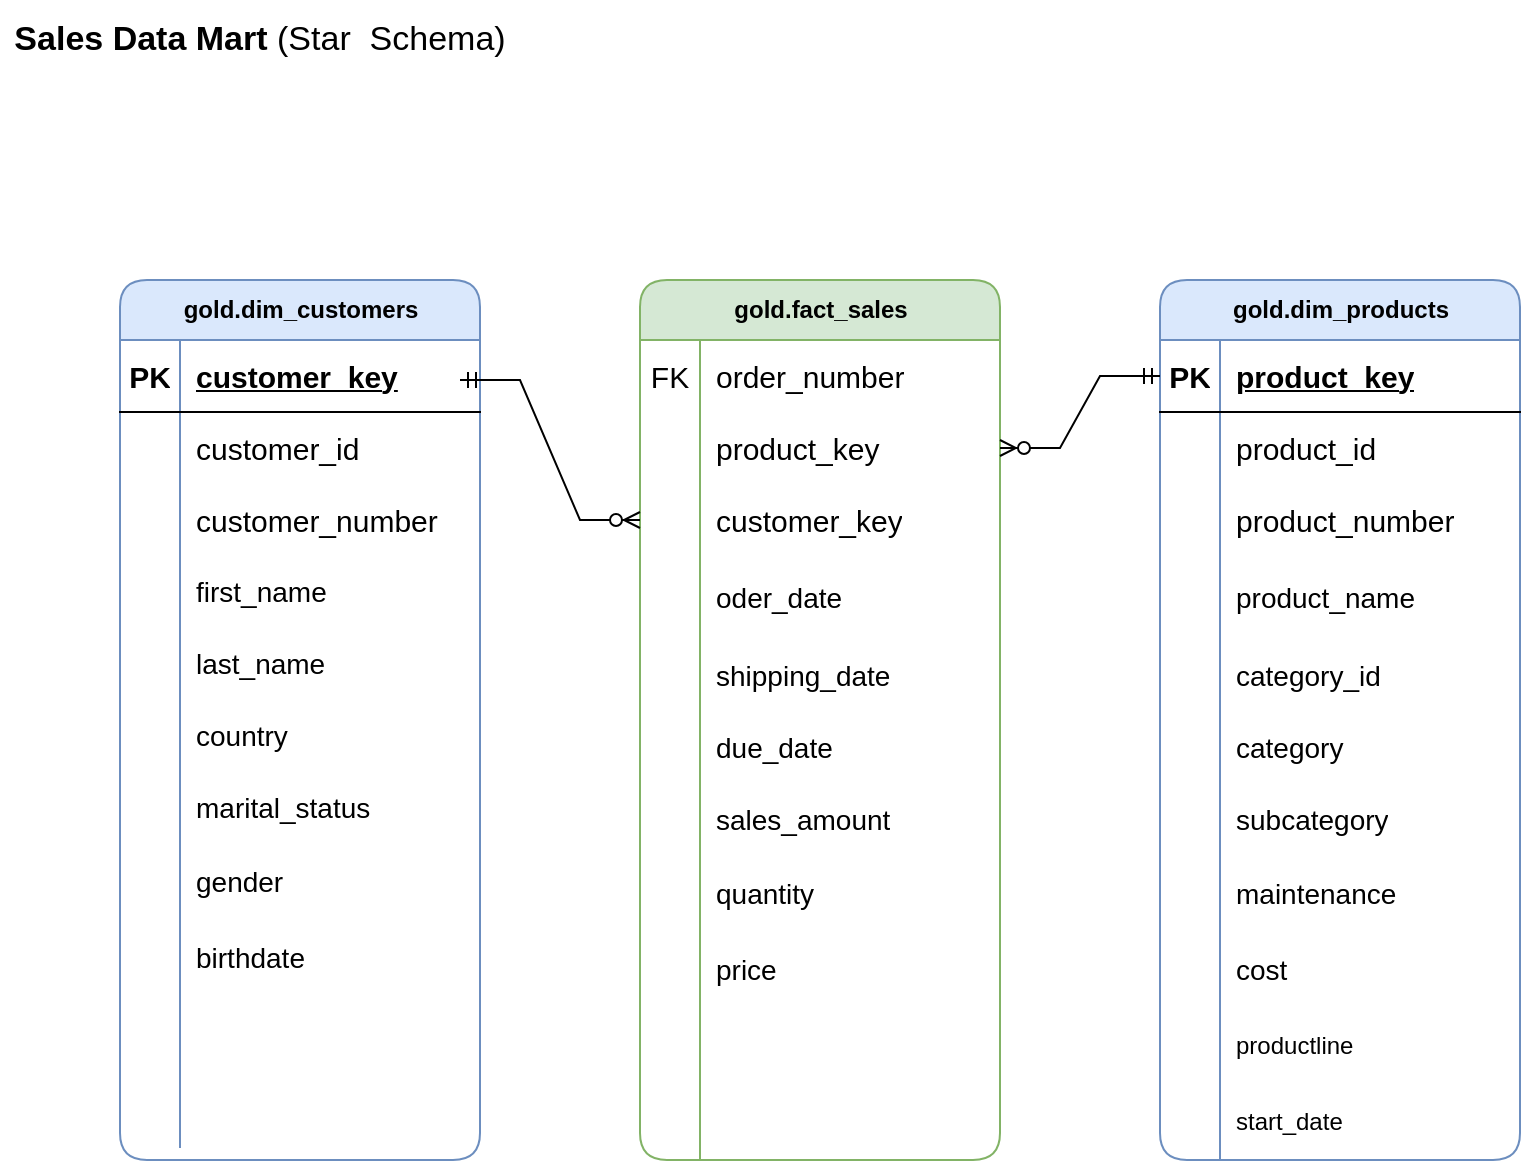 <mxfile version="26.2.15">
  <diagram name="Page-1" id="xyN93A8ILymqGsIet8Lh">
    <mxGraphModel dx="1042" dy="696" grid="1" gridSize="10" guides="1" tooltips="1" connect="1" arrows="1" fold="1" page="1" pageScale="1" pageWidth="850" pageHeight="1100" math="0" shadow="0">
      <root>
        <mxCell id="0" />
        <mxCell id="1" parent="0" />
        <mxCell id="-dmVkXoT4dWfHnR47MHz-6" value="&lt;span style=&quot;font-size: 17px;&quot;&gt;&lt;b&gt;Sales Data Mart &lt;/b&gt;(Star&amp;nbsp; Schema)&lt;/span&gt;" style="text;html=1;align=center;verticalAlign=middle;whiteSpace=wrap;rounded=0;" parent="1" vertex="1">
          <mxGeometry x="10" y="20" width="260" height="40" as="geometry" />
        </mxCell>
        <mxCell id="jCKtDgJ4k7hUoGNc_T_4-2" value="gold.dim_customers" style="shape=table;startSize=30;container=1;collapsible=1;childLayout=tableLayout;fixedRows=1;rowLines=0;fontStyle=1;align=center;resizeLast=1;html=1;rounded=1;fillColor=#dae8fc;strokeColor=#6c8ebf;" vertex="1" parent="1">
          <mxGeometry x="70" y="160" width="180" height="440" as="geometry" />
        </mxCell>
        <mxCell id="jCKtDgJ4k7hUoGNc_T_4-3" value="" style="shape=tableRow;horizontal=0;startSize=0;swimlaneHead=0;swimlaneBody=0;fillColor=none;collapsible=0;dropTarget=0;points=[[0,0.5],[1,0.5]];portConstraint=eastwest;top=0;left=0;right=0;bottom=1;fontSize=15;" vertex="1" parent="jCKtDgJ4k7hUoGNc_T_4-2">
          <mxGeometry y="30" width="180" height="36" as="geometry" />
        </mxCell>
        <mxCell id="jCKtDgJ4k7hUoGNc_T_4-4" value="PK" style="shape=partialRectangle;connectable=0;fillColor=none;top=0;left=0;bottom=0;right=0;fontStyle=1;overflow=hidden;whiteSpace=wrap;html=1;fontSize=15;" vertex="1" parent="jCKtDgJ4k7hUoGNc_T_4-3">
          <mxGeometry width="30" height="36" as="geometry">
            <mxRectangle width="30" height="36" as="alternateBounds" />
          </mxGeometry>
        </mxCell>
        <mxCell id="jCKtDgJ4k7hUoGNc_T_4-5" value="customer_key" style="shape=partialRectangle;connectable=0;fillColor=none;top=0;left=0;bottom=0;right=0;align=left;spacingLeft=6;fontStyle=5;overflow=hidden;whiteSpace=wrap;html=1;fontSize=15;" vertex="1" parent="jCKtDgJ4k7hUoGNc_T_4-3">
          <mxGeometry x="30" width="150" height="36" as="geometry">
            <mxRectangle width="150" height="36" as="alternateBounds" />
          </mxGeometry>
        </mxCell>
        <mxCell id="jCKtDgJ4k7hUoGNc_T_4-6" value="" style="shape=tableRow;horizontal=0;startSize=0;swimlaneHead=0;swimlaneBody=0;fillColor=none;collapsible=0;dropTarget=0;points=[[0,0.5],[1,0.5]];portConstraint=eastwest;top=0;left=0;right=0;bottom=0;fontSize=15;" vertex="1" parent="jCKtDgJ4k7hUoGNc_T_4-2">
          <mxGeometry y="66" width="180" height="36" as="geometry" />
        </mxCell>
        <mxCell id="jCKtDgJ4k7hUoGNc_T_4-7" value="" style="shape=partialRectangle;connectable=0;fillColor=none;top=0;left=0;bottom=0;right=0;editable=1;overflow=hidden;whiteSpace=wrap;html=1;fontSize=15;" vertex="1" parent="jCKtDgJ4k7hUoGNc_T_4-6">
          <mxGeometry width="30" height="36" as="geometry">
            <mxRectangle width="30" height="36" as="alternateBounds" />
          </mxGeometry>
        </mxCell>
        <mxCell id="jCKtDgJ4k7hUoGNc_T_4-8" value="customer_id" style="shape=partialRectangle;connectable=0;fillColor=none;top=0;left=0;bottom=0;right=0;align=left;spacingLeft=6;overflow=hidden;whiteSpace=wrap;html=1;fontSize=15;" vertex="1" parent="jCKtDgJ4k7hUoGNc_T_4-6">
          <mxGeometry x="30" width="150" height="36" as="geometry">
            <mxRectangle width="150" height="36" as="alternateBounds" />
          </mxGeometry>
        </mxCell>
        <mxCell id="jCKtDgJ4k7hUoGNc_T_4-9" value="" style="shape=tableRow;horizontal=0;startSize=0;swimlaneHead=0;swimlaneBody=0;fillColor=none;collapsible=0;dropTarget=0;points=[[0,0.5],[1,0.5]];portConstraint=eastwest;top=0;left=0;right=0;bottom=0;fontSize=15;" vertex="1" parent="jCKtDgJ4k7hUoGNc_T_4-2">
          <mxGeometry y="102" width="180" height="36" as="geometry" />
        </mxCell>
        <mxCell id="jCKtDgJ4k7hUoGNc_T_4-10" value="" style="shape=partialRectangle;connectable=0;fillColor=none;top=0;left=0;bottom=0;right=0;editable=1;overflow=hidden;whiteSpace=wrap;html=1;fontSize=15;" vertex="1" parent="jCKtDgJ4k7hUoGNc_T_4-9">
          <mxGeometry width="30" height="36" as="geometry">
            <mxRectangle width="30" height="36" as="alternateBounds" />
          </mxGeometry>
        </mxCell>
        <mxCell id="jCKtDgJ4k7hUoGNc_T_4-11" value="customer_number" style="shape=partialRectangle;connectable=0;fillColor=none;top=0;left=0;bottom=0;right=0;align=left;spacingLeft=6;overflow=hidden;whiteSpace=wrap;html=1;fontSize=15;" vertex="1" parent="jCKtDgJ4k7hUoGNc_T_4-9">
          <mxGeometry x="30" width="150" height="36" as="geometry">
            <mxRectangle width="150" height="36" as="alternateBounds" />
          </mxGeometry>
        </mxCell>
        <mxCell id="jCKtDgJ4k7hUoGNc_T_4-12" value="" style="shape=tableRow;horizontal=0;startSize=0;swimlaneHead=0;swimlaneBody=0;fillColor=none;collapsible=0;dropTarget=0;points=[[0,0.5],[1,0.5]];portConstraint=eastwest;top=0;left=0;right=0;bottom=0;" vertex="1" parent="jCKtDgJ4k7hUoGNc_T_4-2">
          <mxGeometry y="138" width="180" height="36" as="geometry" />
        </mxCell>
        <mxCell id="jCKtDgJ4k7hUoGNc_T_4-13" value="" style="shape=partialRectangle;connectable=0;fillColor=none;top=0;left=0;bottom=0;right=0;editable=1;overflow=hidden;whiteSpace=wrap;html=1;" vertex="1" parent="jCKtDgJ4k7hUoGNc_T_4-12">
          <mxGeometry width="30" height="36" as="geometry">
            <mxRectangle width="30" height="36" as="alternateBounds" />
          </mxGeometry>
        </mxCell>
        <mxCell id="jCKtDgJ4k7hUoGNc_T_4-14" value="&lt;span style=&quot;font-size: 14px;&quot;&gt;first_name&lt;/span&gt;" style="shape=partialRectangle;connectable=0;fillColor=none;top=0;left=0;bottom=0;right=0;align=left;spacingLeft=6;overflow=hidden;whiteSpace=wrap;html=1;" vertex="1" parent="jCKtDgJ4k7hUoGNc_T_4-12">
          <mxGeometry x="30" width="150" height="36" as="geometry">
            <mxRectangle width="150" height="36" as="alternateBounds" />
          </mxGeometry>
        </mxCell>
        <mxCell id="jCKtDgJ4k7hUoGNc_T_4-15" value="" style="shape=tableRow;horizontal=0;startSize=0;swimlaneHead=0;swimlaneBody=0;fillColor=none;collapsible=0;dropTarget=0;points=[[0,0.5],[1,0.5]];portConstraint=eastwest;top=0;left=0;right=0;bottom=0;" vertex="1" parent="jCKtDgJ4k7hUoGNc_T_4-2">
          <mxGeometry y="174" width="180" height="36" as="geometry" />
        </mxCell>
        <mxCell id="jCKtDgJ4k7hUoGNc_T_4-16" value="" style="shape=partialRectangle;connectable=0;fillColor=none;top=0;left=0;bottom=0;right=0;editable=1;overflow=hidden;whiteSpace=wrap;html=1;" vertex="1" parent="jCKtDgJ4k7hUoGNc_T_4-15">
          <mxGeometry width="30" height="36" as="geometry">
            <mxRectangle width="30" height="36" as="alternateBounds" />
          </mxGeometry>
        </mxCell>
        <mxCell id="jCKtDgJ4k7hUoGNc_T_4-17" value="&lt;span style=&quot;font-size: 14px;&quot;&gt;last_name&lt;/span&gt;" style="shape=partialRectangle;connectable=0;fillColor=none;top=0;left=0;bottom=0;right=0;align=left;spacingLeft=6;overflow=hidden;whiteSpace=wrap;html=1;" vertex="1" parent="jCKtDgJ4k7hUoGNc_T_4-15">
          <mxGeometry x="30" width="150" height="36" as="geometry">
            <mxRectangle width="150" height="36" as="alternateBounds" />
          </mxGeometry>
        </mxCell>
        <mxCell id="jCKtDgJ4k7hUoGNc_T_4-18" value="" style="shape=tableRow;horizontal=0;startSize=0;swimlaneHead=0;swimlaneBody=0;fillColor=none;collapsible=0;dropTarget=0;points=[[0,0.5],[1,0.5]];portConstraint=eastwest;top=0;left=0;right=0;bottom=0;" vertex="1" parent="jCKtDgJ4k7hUoGNc_T_4-2">
          <mxGeometry y="210" width="180" height="36" as="geometry" />
        </mxCell>
        <mxCell id="jCKtDgJ4k7hUoGNc_T_4-19" value="" style="shape=partialRectangle;connectable=0;fillColor=none;top=0;left=0;bottom=0;right=0;editable=1;overflow=hidden;whiteSpace=wrap;html=1;" vertex="1" parent="jCKtDgJ4k7hUoGNc_T_4-18">
          <mxGeometry width="30" height="36" as="geometry">
            <mxRectangle width="30" height="36" as="alternateBounds" />
          </mxGeometry>
        </mxCell>
        <mxCell id="jCKtDgJ4k7hUoGNc_T_4-20" value="&lt;span style=&quot;font-size: 14px;&quot;&gt;country&lt;/span&gt;" style="shape=partialRectangle;connectable=0;fillColor=none;top=0;left=0;bottom=0;right=0;align=left;spacingLeft=6;overflow=hidden;whiteSpace=wrap;html=1;" vertex="1" parent="jCKtDgJ4k7hUoGNc_T_4-18">
          <mxGeometry x="30" width="150" height="36" as="geometry">
            <mxRectangle width="150" height="36" as="alternateBounds" />
          </mxGeometry>
        </mxCell>
        <mxCell id="jCKtDgJ4k7hUoGNc_T_4-21" value="" style="shape=tableRow;horizontal=0;startSize=0;swimlaneHead=0;swimlaneBody=0;fillColor=none;collapsible=0;dropTarget=0;points=[[0,0.5],[1,0.5]];portConstraint=eastwest;top=0;left=0;right=0;bottom=0;" vertex="1" parent="jCKtDgJ4k7hUoGNc_T_4-2">
          <mxGeometry y="246" width="180" height="36" as="geometry" />
        </mxCell>
        <mxCell id="jCKtDgJ4k7hUoGNc_T_4-22" value="" style="shape=partialRectangle;connectable=0;fillColor=none;top=0;left=0;bottom=0;right=0;editable=1;overflow=hidden;whiteSpace=wrap;html=1;" vertex="1" parent="jCKtDgJ4k7hUoGNc_T_4-21">
          <mxGeometry width="30" height="36" as="geometry">
            <mxRectangle width="30" height="36" as="alternateBounds" />
          </mxGeometry>
        </mxCell>
        <mxCell id="jCKtDgJ4k7hUoGNc_T_4-23" value="&lt;span style=&quot;font-size: 14px;&quot;&gt;marital_status&lt;/span&gt;" style="shape=partialRectangle;connectable=0;fillColor=none;top=0;left=0;bottom=0;right=0;align=left;spacingLeft=6;overflow=hidden;whiteSpace=wrap;html=1;" vertex="1" parent="jCKtDgJ4k7hUoGNc_T_4-21">
          <mxGeometry x="30" width="150" height="36" as="geometry">
            <mxRectangle width="150" height="36" as="alternateBounds" />
          </mxGeometry>
        </mxCell>
        <mxCell id="jCKtDgJ4k7hUoGNc_T_4-24" value="" style="shape=tableRow;horizontal=0;startSize=0;swimlaneHead=0;swimlaneBody=0;fillColor=none;collapsible=0;dropTarget=0;points=[[0,0.5],[1,0.5]];portConstraint=eastwest;top=0;left=0;right=0;bottom=0;" vertex="1" parent="jCKtDgJ4k7hUoGNc_T_4-2">
          <mxGeometry y="282" width="180" height="38" as="geometry" />
        </mxCell>
        <mxCell id="jCKtDgJ4k7hUoGNc_T_4-25" value="" style="shape=partialRectangle;connectable=0;fillColor=none;top=0;left=0;bottom=0;right=0;editable=1;overflow=hidden;whiteSpace=wrap;html=1;" vertex="1" parent="jCKtDgJ4k7hUoGNc_T_4-24">
          <mxGeometry width="30" height="38" as="geometry">
            <mxRectangle width="30" height="38" as="alternateBounds" />
          </mxGeometry>
        </mxCell>
        <mxCell id="jCKtDgJ4k7hUoGNc_T_4-26" value="&lt;span style=&quot;font-size: 14px;&quot;&gt;gender&lt;/span&gt;" style="shape=partialRectangle;connectable=0;fillColor=none;top=0;left=0;bottom=0;right=0;align=left;spacingLeft=6;overflow=hidden;whiteSpace=wrap;html=1;" vertex="1" parent="jCKtDgJ4k7hUoGNc_T_4-24">
          <mxGeometry x="30" width="150" height="38" as="geometry">
            <mxRectangle width="150" height="38" as="alternateBounds" />
          </mxGeometry>
        </mxCell>
        <mxCell id="jCKtDgJ4k7hUoGNc_T_4-27" value="" style="shape=tableRow;horizontal=0;startSize=0;swimlaneHead=0;swimlaneBody=0;fillColor=none;collapsible=0;dropTarget=0;points=[[0,0.5],[1,0.5]];portConstraint=eastwest;top=0;left=0;right=0;bottom=0;" vertex="1" parent="jCKtDgJ4k7hUoGNc_T_4-2">
          <mxGeometry y="320" width="180" height="38" as="geometry" />
        </mxCell>
        <mxCell id="jCKtDgJ4k7hUoGNc_T_4-28" value="" style="shape=partialRectangle;connectable=0;fillColor=none;top=0;left=0;bottom=0;right=0;editable=1;overflow=hidden;whiteSpace=wrap;html=1;" vertex="1" parent="jCKtDgJ4k7hUoGNc_T_4-27">
          <mxGeometry width="30" height="38" as="geometry">
            <mxRectangle width="30" height="38" as="alternateBounds" />
          </mxGeometry>
        </mxCell>
        <mxCell id="jCKtDgJ4k7hUoGNc_T_4-29" value="&lt;span style=&quot;font-size: 14px;&quot;&gt;birthdate&lt;/span&gt;" style="shape=partialRectangle;connectable=0;fillColor=none;top=0;left=0;bottom=0;right=0;align=left;spacingLeft=6;overflow=hidden;whiteSpace=wrap;html=1;" vertex="1" parent="jCKtDgJ4k7hUoGNc_T_4-27">
          <mxGeometry x="30" width="150" height="38" as="geometry">
            <mxRectangle width="150" height="38" as="alternateBounds" />
          </mxGeometry>
        </mxCell>
        <mxCell id="jCKtDgJ4k7hUoGNc_T_4-30" value="" style="shape=tableRow;horizontal=0;startSize=0;swimlaneHead=0;swimlaneBody=0;fillColor=none;collapsible=0;dropTarget=0;points=[[0,0.5],[1,0.5]];portConstraint=eastwest;top=0;left=0;right=0;bottom=0;" vertex="1" parent="jCKtDgJ4k7hUoGNc_T_4-2">
          <mxGeometry y="358" width="180" height="38" as="geometry" />
        </mxCell>
        <mxCell id="jCKtDgJ4k7hUoGNc_T_4-31" value="" style="shape=partialRectangle;connectable=0;fillColor=none;top=0;left=0;bottom=0;right=0;editable=1;overflow=hidden;whiteSpace=wrap;html=1;" vertex="1" parent="jCKtDgJ4k7hUoGNc_T_4-30">
          <mxGeometry width="30" height="38" as="geometry">
            <mxRectangle width="30" height="38" as="alternateBounds" />
          </mxGeometry>
        </mxCell>
        <mxCell id="jCKtDgJ4k7hUoGNc_T_4-32" value="" style="shape=partialRectangle;connectable=0;fillColor=none;top=0;left=0;bottom=0;right=0;align=left;spacingLeft=6;overflow=hidden;whiteSpace=wrap;html=1;" vertex="1" parent="jCKtDgJ4k7hUoGNc_T_4-30">
          <mxGeometry x="30" width="150" height="38" as="geometry">
            <mxRectangle width="150" height="38" as="alternateBounds" />
          </mxGeometry>
        </mxCell>
        <mxCell id="jCKtDgJ4k7hUoGNc_T_4-110" value="" style="shape=tableRow;horizontal=0;startSize=0;swimlaneHead=0;swimlaneBody=0;fillColor=none;collapsible=0;dropTarget=0;points=[[0,0.5],[1,0.5]];portConstraint=eastwest;top=0;left=0;right=0;bottom=0;" vertex="1" parent="jCKtDgJ4k7hUoGNc_T_4-2">
          <mxGeometry y="396" width="180" height="38" as="geometry" />
        </mxCell>
        <mxCell id="jCKtDgJ4k7hUoGNc_T_4-111" value="" style="shape=partialRectangle;connectable=0;fillColor=none;top=0;left=0;bottom=0;right=0;editable=1;overflow=hidden;whiteSpace=wrap;html=1;" vertex="1" parent="jCKtDgJ4k7hUoGNc_T_4-110">
          <mxGeometry width="30" height="38" as="geometry">
            <mxRectangle width="30" height="38" as="alternateBounds" />
          </mxGeometry>
        </mxCell>
        <mxCell id="jCKtDgJ4k7hUoGNc_T_4-112" value="" style="shape=partialRectangle;connectable=0;fillColor=none;top=0;left=0;bottom=0;right=0;align=left;spacingLeft=6;overflow=hidden;whiteSpace=wrap;html=1;" vertex="1" parent="jCKtDgJ4k7hUoGNc_T_4-110">
          <mxGeometry x="30" width="150" height="38" as="geometry">
            <mxRectangle width="150" height="38" as="alternateBounds" />
          </mxGeometry>
        </mxCell>
        <mxCell id="jCKtDgJ4k7hUoGNc_T_4-33" value="gold.dim_products" style="shape=table;startSize=30;container=1;collapsible=1;childLayout=tableLayout;fixedRows=1;rowLines=0;fontStyle=1;align=center;resizeLast=1;html=1;rounded=1;fillColor=#dae8fc;strokeColor=#6c8ebf;" vertex="1" parent="1">
          <mxGeometry x="590" y="160" width="180" height="440" as="geometry" />
        </mxCell>
        <mxCell id="jCKtDgJ4k7hUoGNc_T_4-34" value="" style="shape=tableRow;horizontal=0;startSize=0;swimlaneHead=0;swimlaneBody=0;fillColor=none;collapsible=0;dropTarget=0;points=[[0,0.5],[1,0.5]];portConstraint=eastwest;top=0;left=0;right=0;bottom=1;fontSize=15;" vertex="1" parent="jCKtDgJ4k7hUoGNc_T_4-33">
          <mxGeometry y="30" width="180" height="36" as="geometry" />
        </mxCell>
        <mxCell id="jCKtDgJ4k7hUoGNc_T_4-35" value="PK" style="shape=partialRectangle;connectable=0;fillColor=none;top=0;left=0;bottom=0;right=0;fontStyle=1;overflow=hidden;whiteSpace=wrap;html=1;fontSize=15;" vertex="1" parent="jCKtDgJ4k7hUoGNc_T_4-34">
          <mxGeometry width="30" height="36" as="geometry">
            <mxRectangle width="30" height="36" as="alternateBounds" />
          </mxGeometry>
        </mxCell>
        <mxCell id="jCKtDgJ4k7hUoGNc_T_4-36" value="product_key" style="shape=partialRectangle;connectable=0;fillColor=none;top=0;left=0;bottom=0;right=0;align=left;spacingLeft=6;fontStyle=5;overflow=hidden;whiteSpace=wrap;html=1;fontSize=15;" vertex="1" parent="jCKtDgJ4k7hUoGNc_T_4-34">
          <mxGeometry x="30" width="150" height="36" as="geometry">
            <mxRectangle width="150" height="36" as="alternateBounds" />
          </mxGeometry>
        </mxCell>
        <mxCell id="jCKtDgJ4k7hUoGNc_T_4-37" value="" style="shape=tableRow;horizontal=0;startSize=0;swimlaneHead=0;swimlaneBody=0;fillColor=none;collapsible=0;dropTarget=0;points=[[0,0.5],[1,0.5]];portConstraint=eastwest;top=0;left=0;right=0;bottom=0;fontSize=15;" vertex="1" parent="jCKtDgJ4k7hUoGNc_T_4-33">
          <mxGeometry y="66" width="180" height="36" as="geometry" />
        </mxCell>
        <mxCell id="jCKtDgJ4k7hUoGNc_T_4-38" value="" style="shape=partialRectangle;connectable=0;fillColor=none;top=0;left=0;bottom=0;right=0;editable=1;overflow=hidden;whiteSpace=wrap;html=1;fontSize=15;" vertex="1" parent="jCKtDgJ4k7hUoGNc_T_4-37">
          <mxGeometry width="30" height="36" as="geometry">
            <mxRectangle width="30" height="36" as="alternateBounds" />
          </mxGeometry>
        </mxCell>
        <mxCell id="jCKtDgJ4k7hUoGNc_T_4-39" value="product_id" style="shape=partialRectangle;connectable=0;fillColor=none;top=0;left=0;bottom=0;right=0;align=left;spacingLeft=6;overflow=hidden;whiteSpace=wrap;html=1;fontSize=15;" vertex="1" parent="jCKtDgJ4k7hUoGNc_T_4-37">
          <mxGeometry x="30" width="150" height="36" as="geometry">
            <mxRectangle width="150" height="36" as="alternateBounds" />
          </mxGeometry>
        </mxCell>
        <mxCell id="jCKtDgJ4k7hUoGNc_T_4-40" value="" style="shape=tableRow;horizontal=0;startSize=0;swimlaneHead=0;swimlaneBody=0;fillColor=none;collapsible=0;dropTarget=0;points=[[0,0.5],[1,0.5]];portConstraint=eastwest;top=0;left=0;right=0;bottom=0;fontSize=15;" vertex="1" parent="jCKtDgJ4k7hUoGNc_T_4-33">
          <mxGeometry y="102" width="180" height="36" as="geometry" />
        </mxCell>
        <mxCell id="jCKtDgJ4k7hUoGNc_T_4-41" value="" style="shape=partialRectangle;connectable=0;fillColor=none;top=0;left=0;bottom=0;right=0;editable=1;overflow=hidden;whiteSpace=wrap;html=1;fontSize=15;" vertex="1" parent="jCKtDgJ4k7hUoGNc_T_4-40">
          <mxGeometry width="30" height="36" as="geometry">
            <mxRectangle width="30" height="36" as="alternateBounds" />
          </mxGeometry>
        </mxCell>
        <mxCell id="jCKtDgJ4k7hUoGNc_T_4-42" value="product_number" style="shape=partialRectangle;connectable=0;fillColor=none;top=0;left=0;bottom=0;right=0;align=left;spacingLeft=6;overflow=hidden;whiteSpace=wrap;html=1;fontSize=15;" vertex="1" parent="jCKtDgJ4k7hUoGNc_T_4-40">
          <mxGeometry x="30" width="150" height="36" as="geometry">
            <mxRectangle width="150" height="36" as="alternateBounds" />
          </mxGeometry>
        </mxCell>
        <mxCell id="jCKtDgJ4k7hUoGNc_T_4-43" value="" style="shape=tableRow;horizontal=0;startSize=0;swimlaneHead=0;swimlaneBody=0;fillColor=none;collapsible=0;dropTarget=0;points=[[0,0.5],[1,0.5]];portConstraint=eastwest;top=0;left=0;right=0;bottom=0;" vertex="1" parent="jCKtDgJ4k7hUoGNc_T_4-33">
          <mxGeometry y="138" width="180" height="42" as="geometry" />
        </mxCell>
        <mxCell id="jCKtDgJ4k7hUoGNc_T_4-44" value="" style="shape=partialRectangle;connectable=0;fillColor=none;top=0;left=0;bottom=0;right=0;editable=1;overflow=hidden;whiteSpace=wrap;html=1;" vertex="1" parent="jCKtDgJ4k7hUoGNc_T_4-43">
          <mxGeometry width="30" height="42" as="geometry">
            <mxRectangle width="30" height="42" as="alternateBounds" />
          </mxGeometry>
        </mxCell>
        <mxCell id="jCKtDgJ4k7hUoGNc_T_4-45" value="&lt;span style=&quot;font-size: 14px;&quot;&gt;product_name&lt;/span&gt;" style="shape=partialRectangle;connectable=0;fillColor=none;top=0;left=0;bottom=0;right=0;align=left;spacingLeft=6;overflow=hidden;whiteSpace=wrap;html=1;" vertex="1" parent="jCKtDgJ4k7hUoGNc_T_4-43">
          <mxGeometry x="30" width="150" height="42" as="geometry">
            <mxRectangle width="150" height="42" as="alternateBounds" />
          </mxGeometry>
        </mxCell>
        <mxCell id="jCKtDgJ4k7hUoGNc_T_4-46" value="" style="shape=tableRow;horizontal=0;startSize=0;swimlaneHead=0;swimlaneBody=0;fillColor=none;collapsible=0;dropTarget=0;points=[[0,0.5],[1,0.5]];portConstraint=eastwest;top=0;left=0;right=0;bottom=0;" vertex="1" parent="jCKtDgJ4k7hUoGNc_T_4-33">
          <mxGeometry y="180" width="180" height="36" as="geometry" />
        </mxCell>
        <mxCell id="jCKtDgJ4k7hUoGNc_T_4-47" value="" style="shape=partialRectangle;connectable=0;fillColor=none;top=0;left=0;bottom=0;right=0;editable=1;overflow=hidden;whiteSpace=wrap;html=1;" vertex="1" parent="jCKtDgJ4k7hUoGNc_T_4-46">
          <mxGeometry width="30" height="36" as="geometry">
            <mxRectangle width="30" height="36" as="alternateBounds" />
          </mxGeometry>
        </mxCell>
        <mxCell id="jCKtDgJ4k7hUoGNc_T_4-48" value="&lt;span style=&quot;font-size: 14px;&quot;&gt;category_id&lt;/span&gt;" style="shape=partialRectangle;connectable=0;fillColor=none;top=0;left=0;bottom=0;right=0;align=left;spacingLeft=6;overflow=hidden;whiteSpace=wrap;html=1;" vertex="1" parent="jCKtDgJ4k7hUoGNc_T_4-46">
          <mxGeometry x="30" width="150" height="36" as="geometry">
            <mxRectangle width="150" height="36" as="alternateBounds" />
          </mxGeometry>
        </mxCell>
        <mxCell id="jCKtDgJ4k7hUoGNc_T_4-49" value="" style="shape=tableRow;horizontal=0;startSize=0;swimlaneHead=0;swimlaneBody=0;fillColor=none;collapsible=0;dropTarget=0;points=[[0,0.5],[1,0.5]];portConstraint=eastwest;top=0;left=0;right=0;bottom=0;" vertex="1" parent="jCKtDgJ4k7hUoGNc_T_4-33">
          <mxGeometry y="216" width="180" height="36" as="geometry" />
        </mxCell>
        <mxCell id="jCKtDgJ4k7hUoGNc_T_4-50" value="" style="shape=partialRectangle;connectable=0;fillColor=none;top=0;left=0;bottom=0;right=0;editable=1;overflow=hidden;whiteSpace=wrap;html=1;" vertex="1" parent="jCKtDgJ4k7hUoGNc_T_4-49">
          <mxGeometry width="30" height="36" as="geometry">
            <mxRectangle width="30" height="36" as="alternateBounds" />
          </mxGeometry>
        </mxCell>
        <mxCell id="jCKtDgJ4k7hUoGNc_T_4-51" value="&lt;span style=&quot;font-size: 14px;&quot;&gt;category&lt;/span&gt;" style="shape=partialRectangle;connectable=0;fillColor=none;top=0;left=0;bottom=0;right=0;align=left;spacingLeft=6;overflow=hidden;whiteSpace=wrap;html=1;" vertex="1" parent="jCKtDgJ4k7hUoGNc_T_4-49">
          <mxGeometry x="30" width="150" height="36" as="geometry">
            <mxRectangle width="150" height="36" as="alternateBounds" />
          </mxGeometry>
        </mxCell>
        <mxCell id="jCKtDgJ4k7hUoGNc_T_4-52" value="" style="shape=tableRow;horizontal=0;startSize=0;swimlaneHead=0;swimlaneBody=0;fillColor=none;collapsible=0;dropTarget=0;points=[[0,0.5],[1,0.5]];portConstraint=eastwest;top=0;left=0;right=0;bottom=0;" vertex="1" parent="jCKtDgJ4k7hUoGNc_T_4-33">
          <mxGeometry y="252" width="180" height="36" as="geometry" />
        </mxCell>
        <mxCell id="jCKtDgJ4k7hUoGNc_T_4-53" value="" style="shape=partialRectangle;connectable=0;fillColor=none;top=0;left=0;bottom=0;right=0;editable=1;overflow=hidden;whiteSpace=wrap;html=1;" vertex="1" parent="jCKtDgJ4k7hUoGNc_T_4-52">
          <mxGeometry width="30" height="36" as="geometry">
            <mxRectangle width="30" height="36" as="alternateBounds" />
          </mxGeometry>
        </mxCell>
        <mxCell id="jCKtDgJ4k7hUoGNc_T_4-54" value="&lt;span style=&quot;font-size: 14px;&quot;&gt;subcategory&lt;/span&gt;" style="shape=partialRectangle;connectable=0;fillColor=none;top=0;left=0;bottom=0;right=0;align=left;spacingLeft=6;overflow=hidden;whiteSpace=wrap;html=1;" vertex="1" parent="jCKtDgJ4k7hUoGNc_T_4-52">
          <mxGeometry x="30" width="150" height="36" as="geometry">
            <mxRectangle width="150" height="36" as="alternateBounds" />
          </mxGeometry>
        </mxCell>
        <mxCell id="jCKtDgJ4k7hUoGNc_T_4-55" value="" style="shape=tableRow;horizontal=0;startSize=0;swimlaneHead=0;swimlaneBody=0;fillColor=none;collapsible=0;dropTarget=0;points=[[0,0.5],[1,0.5]];portConstraint=eastwest;top=0;left=0;right=0;bottom=0;" vertex="1" parent="jCKtDgJ4k7hUoGNc_T_4-33">
          <mxGeometry y="288" width="180" height="38" as="geometry" />
        </mxCell>
        <mxCell id="jCKtDgJ4k7hUoGNc_T_4-56" value="" style="shape=partialRectangle;connectable=0;fillColor=none;top=0;left=0;bottom=0;right=0;editable=1;overflow=hidden;whiteSpace=wrap;html=1;" vertex="1" parent="jCKtDgJ4k7hUoGNc_T_4-55">
          <mxGeometry width="30" height="38" as="geometry">
            <mxRectangle width="30" height="38" as="alternateBounds" />
          </mxGeometry>
        </mxCell>
        <mxCell id="jCKtDgJ4k7hUoGNc_T_4-57" value="&lt;span style=&quot;font-size: 14px;&quot;&gt;maintenance&lt;/span&gt;" style="shape=partialRectangle;connectable=0;fillColor=none;top=0;left=0;bottom=0;right=0;align=left;spacingLeft=6;overflow=hidden;whiteSpace=wrap;html=1;" vertex="1" parent="jCKtDgJ4k7hUoGNc_T_4-55">
          <mxGeometry x="30" width="150" height="38" as="geometry">
            <mxRectangle width="150" height="38" as="alternateBounds" />
          </mxGeometry>
        </mxCell>
        <mxCell id="jCKtDgJ4k7hUoGNc_T_4-58" value="" style="shape=tableRow;horizontal=0;startSize=0;swimlaneHead=0;swimlaneBody=0;fillColor=none;collapsible=0;dropTarget=0;points=[[0,0.5],[1,0.5]];portConstraint=eastwest;top=0;left=0;right=0;bottom=0;" vertex="1" parent="jCKtDgJ4k7hUoGNc_T_4-33">
          <mxGeometry y="326" width="180" height="38" as="geometry" />
        </mxCell>
        <mxCell id="jCKtDgJ4k7hUoGNc_T_4-59" value="" style="shape=partialRectangle;connectable=0;fillColor=none;top=0;left=0;bottom=0;right=0;editable=1;overflow=hidden;whiteSpace=wrap;html=1;" vertex="1" parent="jCKtDgJ4k7hUoGNc_T_4-58">
          <mxGeometry width="30" height="38" as="geometry">
            <mxRectangle width="30" height="38" as="alternateBounds" />
          </mxGeometry>
        </mxCell>
        <mxCell id="jCKtDgJ4k7hUoGNc_T_4-60" value="&lt;span style=&quot;font-size: 14px;&quot;&gt;cost&lt;/span&gt;" style="shape=partialRectangle;connectable=0;fillColor=none;top=0;left=0;bottom=0;right=0;align=left;spacingLeft=6;overflow=hidden;whiteSpace=wrap;html=1;" vertex="1" parent="jCKtDgJ4k7hUoGNc_T_4-58">
          <mxGeometry x="30" width="150" height="38" as="geometry">
            <mxRectangle width="150" height="38" as="alternateBounds" />
          </mxGeometry>
        </mxCell>
        <mxCell id="jCKtDgJ4k7hUoGNc_T_4-61" value="" style="shape=tableRow;horizontal=0;startSize=0;swimlaneHead=0;swimlaneBody=0;fillColor=none;collapsible=0;dropTarget=0;points=[[0,0.5],[1,0.5]];portConstraint=eastwest;top=0;left=0;right=0;bottom=0;" vertex="1" parent="jCKtDgJ4k7hUoGNc_T_4-33">
          <mxGeometry y="364" width="180" height="38" as="geometry" />
        </mxCell>
        <mxCell id="jCKtDgJ4k7hUoGNc_T_4-62" value="" style="shape=partialRectangle;connectable=0;fillColor=none;top=0;left=0;bottom=0;right=0;editable=1;overflow=hidden;whiteSpace=wrap;html=1;" vertex="1" parent="jCKtDgJ4k7hUoGNc_T_4-61">
          <mxGeometry width="30" height="38" as="geometry">
            <mxRectangle width="30" height="38" as="alternateBounds" />
          </mxGeometry>
        </mxCell>
        <mxCell id="jCKtDgJ4k7hUoGNc_T_4-63" value="productline" style="shape=partialRectangle;connectable=0;fillColor=none;top=0;left=0;bottom=0;right=0;align=left;spacingLeft=6;overflow=hidden;whiteSpace=wrap;html=1;" vertex="1" parent="jCKtDgJ4k7hUoGNc_T_4-61">
          <mxGeometry x="30" width="150" height="38" as="geometry">
            <mxRectangle width="150" height="38" as="alternateBounds" />
          </mxGeometry>
        </mxCell>
        <mxCell id="jCKtDgJ4k7hUoGNc_T_4-64" value="" style="shape=tableRow;horizontal=0;startSize=0;swimlaneHead=0;swimlaneBody=0;fillColor=none;collapsible=0;dropTarget=0;points=[[0,0.5],[1,0.5]];portConstraint=eastwest;top=0;left=0;right=0;bottom=0;" vertex="1" parent="jCKtDgJ4k7hUoGNc_T_4-33">
          <mxGeometry y="402" width="180" height="38" as="geometry" />
        </mxCell>
        <mxCell id="jCKtDgJ4k7hUoGNc_T_4-65" value="" style="shape=partialRectangle;connectable=0;fillColor=none;top=0;left=0;bottom=0;right=0;editable=1;overflow=hidden;whiteSpace=wrap;html=1;" vertex="1" parent="jCKtDgJ4k7hUoGNc_T_4-64">
          <mxGeometry width="30" height="38" as="geometry">
            <mxRectangle width="30" height="38" as="alternateBounds" />
          </mxGeometry>
        </mxCell>
        <mxCell id="jCKtDgJ4k7hUoGNc_T_4-66" value="start_date" style="shape=partialRectangle;connectable=0;fillColor=none;top=0;left=0;bottom=0;right=0;align=left;spacingLeft=6;overflow=hidden;whiteSpace=wrap;html=1;" vertex="1" parent="jCKtDgJ4k7hUoGNc_T_4-64">
          <mxGeometry x="30" width="150" height="38" as="geometry">
            <mxRectangle width="150" height="38" as="alternateBounds" />
          </mxGeometry>
        </mxCell>
        <mxCell id="jCKtDgJ4k7hUoGNc_T_4-67" value="gold.fact_sales" style="shape=table;startSize=30;container=1;collapsible=1;childLayout=tableLayout;fixedRows=1;rowLines=0;fontStyle=1;align=center;resizeLast=1;html=1;rounded=1;fillColor=#d5e8d4;strokeColor=#82b366;" vertex="1" parent="1">
          <mxGeometry x="330" y="160" width="180" height="440" as="geometry" />
        </mxCell>
        <mxCell id="jCKtDgJ4k7hUoGNc_T_4-71" value="" style="shape=tableRow;horizontal=0;startSize=0;swimlaneHead=0;swimlaneBody=0;fillColor=none;collapsible=0;dropTarget=0;points=[[0,0.5],[1,0.5]];portConstraint=eastwest;top=0;left=0;right=0;bottom=0;fontSize=15;" vertex="1" parent="jCKtDgJ4k7hUoGNc_T_4-67">
          <mxGeometry y="30" width="180" height="36" as="geometry" />
        </mxCell>
        <mxCell id="jCKtDgJ4k7hUoGNc_T_4-72" value="FK" style="shape=partialRectangle;connectable=0;fillColor=none;top=0;left=0;bottom=0;right=0;editable=1;overflow=hidden;whiteSpace=wrap;html=1;fontSize=15;" vertex="1" parent="jCKtDgJ4k7hUoGNc_T_4-71">
          <mxGeometry width="30" height="36" as="geometry">
            <mxRectangle width="30" height="36" as="alternateBounds" />
          </mxGeometry>
        </mxCell>
        <mxCell id="jCKtDgJ4k7hUoGNc_T_4-73" value="order_number" style="shape=partialRectangle;connectable=0;fillColor=none;top=0;left=0;bottom=0;right=0;align=left;spacingLeft=6;overflow=hidden;whiteSpace=wrap;html=1;fontSize=15;" vertex="1" parent="jCKtDgJ4k7hUoGNc_T_4-71">
          <mxGeometry x="30" width="150" height="36" as="geometry">
            <mxRectangle width="150" height="36" as="alternateBounds" />
          </mxGeometry>
        </mxCell>
        <mxCell id="jCKtDgJ4k7hUoGNc_T_4-107" value="" style="shape=tableRow;horizontal=0;startSize=0;swimlaneHead=0;swimlaneBody=0;fillColor=none;collapsible=0;dropTarget=0;points=[[0,0.5],[1,0.5]];portConstraint=eastwest;top=0;left=0;right=0;bottom=0;fontSize=15;" vertex="1" parent="jCKtDgJ4k7hUoGNc_T_4-67">
          <mxGeometry y="66" width="180" height="36" as="geometry" />
        </mxCell>
        <mxCell id="jCKtDgJ4k7hUoGNc_T_4-108" value="" style="shape=partialRectangle;connectable=0;fillColor=none;top=0;left=0;bottom=0;right=0;editable=1;overflow=hidden;whiteSpace=wrap;html=1;fontSize=15;" vertex="1" parent="jCKtDgJ4k7hUoGNc_T_4-107">
          <mxGeometry width="30" height="36" as="geometry">
            <mxRectangle width="30" height="36" as="alternateBounds" />
          </mxGeometry>
        </mxCell>
        <mxCell id="jCKtDgJ4k7hUoGNc_T_4-109" value="product_key" style="shape=partialRectangle;connectable=0;fillColor=none;top=0;left=0;bottom=0;right=0;align=left;spacingLeft=6;overflow=hidden;whiteSpace=wrap;html=1;fontSize=15;" vertex="1" parent="jCKtDgJ4k7hUoGNc_T_4-107">
          <mxGeometry x="30" width="150" height="36" as="geometry">
            <mxRectangle width="150" height="36" as="alternateBounds" />
          </mxGeometry>
        </mxCell>
        <mxCell id="jCKtDgJ4k7hUoGNc_T_4-74" value="" style="shape=tableRow;horizontal=0;startSize=0;swimlaneHead=0;swimlaneBody=0;fillColor=none;collapsible=0;dropTarget=0;points=[[0,0.5],[1,0.5]];portConstraint=eastwest;top=0;left=0;right=0;bottom=0;fontSize=15;" vertex="1" parent="jCKtDgJ4k7hUoGNc_T_4-67">
          <mxGeometry y="102" width="180" height="36" as="geometry" />
        </mxCell>
        <mxCell id="jCKtDgJ4k7hUoGNc_T_4-75" value="" style="shape=partialRectangle;connectable=0;fillColor=none;top=0;left=0;bottom=0;right=0;editable=1;overflow=hidden;whiteSpace=wrap;html=1;fontSize=15;" vertex="1" parent="jCKtDgJ4k7hUoGNc_T_4-74">
          <mxGeometry width="30" height="36" as="geometry">
            <mxRectangle width="30" height="36" as="alternateBounds" />
          </mxGeometry>
        </mxCell>
        <mxCell id="jCKtDgJ4k7hUoGNc_T_4-76" value="customer_key" style="shape=partialRectangle;connectable=0;fillColor=none;top=0;left=0;bottom=0;right=0;align=left;spacingLeft=6;overflow=hidden;whiteSpace=wrap;html=1;fontSize=15;" vertex="1" parent="jCKtDgJ4k7hUoGNc_T_4-74">
          <mxGeometry x="30" width="150" height="36" as="geometry">
            <mxRectangle width="150" height="36" as="alternateBounds" />
          </mxGeometry>
        </mxCell>
        <mxCell id="jCKtDgJ4k7hUoGNc_T_4-77" value="" style="shape=tableRow;horizontal=0;startSize=0;swimlaneHead=0;swimlaneBody=0;fillColor=none;collapsible=0;dropTarget=0;points=[[0,0.5],[1,0.5]];portConstraint=eastwest;top=0;left=0;right=0;bottom=0;" vertex="1" parent="jCKtDgJ4k7hUoGNc_T_4-67">
          <mxGeometry y="138" width="180" height="42" as="geometry" />
        </mxCell>
        <mxCell id="jCKtDgJ4k7hUoGNc_T_4-78" value="" style="shape=partialRectangle;connectable=0;fillColor=none;top=0;left=0;bottom=0;right=0;editable=1;overflow=hidden;whiteSpace=wrap;html=1;" vertex="1" parent="jCKtDgJ4k7hUoGNc_T_4-77">
          <mxGeometry width="30" height="42" as="geometry">
            <mxRectangle width="30" height="42" as="alternateBounds" />
          </mxGeometry>
        </mxCell>
        <mxCell id="jCKtDgJ4k7hUoGNc_T_4-79" value="&lt;span style=&quot;font-size: 14px;&quot;&gt;oder_date&lt;/span&gt;" style="shape=partialRectangle;connectable=0;fillColor=none;top=0;left=0;bottom=0;right=0;align=left;spacingLeft=6;overflow=hidden;whiteSpace=wrap;html=1;" vertex="1" parent="jCKtDgJ4k7hUoGNc_T_4-77">
          <mxGeometry x="30" width="150" height="42" as="geometry">
            <mxRectangle width="150" height="42" as="alternateBounds" />
          </mxGeometry>
        </mxCell>
        <mxCell id="jCKtDgJ4k7hUoGNc_T_4-80" value="" style="shape=tableRow;horizontal=0;startSize=0;swimlaneHead=0;swimlaneBody=0;fillColor=none;collapsible=0;dropTarget=0;points=[[0,0.5],[1,0.5]];portConstraint=eastwest;top=0;left=0;right=0;bottom=0;" vertex="1" parent="jCKtDgJ4k7hUoGNc_T_4-67">
          <mxGeometry y="180" width="180" height="36" as="geometry" />
        </mxCell>
        <mxCell id="jCKtDgJ4k7hUoGNc_T_4-81" value="" style="shape=partialRectangle;connectable=0;fillColor=none;top=0;left=0;bottom=0;right=0;editable=1;overflow=hidden;whiteSpace=wrap;html=1;" vertex="1" parent="jCKtDgJ4k7hUoGNc_T_4-80">
          <mxGeometry width="30" height="36" as="geometry">
            <mxRectangle width="30" height="36" as="alternateBounds" />
          </mxGeometry>
        </mxCell>
        <mxCell id="jCKtDgJ4k7hUoGNc_T_4-82" value="&lt;span style=&quot;font-size: 14px;&quot;&gt;shipping_date&lt;/span&gt;" style="shape=partialRectangle;connectable=0;fillColor=none;top=0;left=0;bottom=0;right=0;align=left;spacingLeft=6;overflow=hidden;whiteSpace=wrap;html=1;" vertex="1" parent="jCKtDgJ4k7hUoGNc_T_4-80">
          <mxGeometry x="30" width="150" height="36" as="geometry">
            <mxRectangle width="150" height="36" as="alternateBounds" />
          </mxGeometry>
        </mxCell>
        <mxCell id="jCKtDgJ4k7hUoGNc_T_4-83" value="" style="shape=tableRow;horizontal=0;startSize=0;swimlaneHead=0;swimlaneBody=0;fillColor=none;collapsible=0;dropTarget=0;points=[[0,0.5],[1,0.5]];portConstraint=eastwest;top=0;left=0;right=0;bottom=0;" vertex="1" parent="jCKtDgJ4k7hUoGNc_T_4-67">
          <mxGeometry y="216" width="180" height="36" as="geometry" />
        </mxCell>
        <mxCell id="jCKtDgJ4k7hUoGNc_T_4-84" value="" style="shape=partialRectangle;connectable=0;fillColor=none;top=0;left=0;bottom=0;right=0;editable=1;overflow=hidden;whiteSpace=wrap;html=1;" vertex="1" parent="jCKtDgJ4k7hUoGNc_T_4-83">
          <mxGeometry width="30" height="36" as="geometry">
            <mxRectangle width="30" height="36" as="alternateBounds" />
          </mxGeometry>
        </mxCell>
        <mxCell id="jCKtDgJ4k7hUoGNc_T_4-85" value="&lt;span style=&quot;font-size: 14px;&quot;&gt;due_date&lt;/span&gt;" style="shape=partialRectangle;connectable=0;fillColor=none;top=0;left=0;bottom=0;right=0;align=left;spacingLeft=6;overflow=hidden;whiteSpace=wrap;html=1;" vertex="1" parent="jCKtDgJ4k7hUoGNc_T_4-83">
          <mxGeometry x="30" width="150" height="36" as="geometry">
            <mxRectangle width="150" height="36" as="alternateBounds" />
          </mxGeometry>
        </mxCell>
        <mxCell id="jCKtDgJ4k7hUoGNc_T_4-86" value="" style="shape=tableRow;horizontal=0;startSize=0;swimlaneHead=0;swimlaneBody=0;fillColor=none;collapsible=0;dropTarget=0;points=[[0,0.5],[1,0.5]];portConstraint=eastwest;top=0;left=0;right=0;bottom=0;" vertex="1" parent="jCKtDgJ4k7hUoGNc_T_4-67">
          <mxGeometry y="252" width="180" height="36" as="geometry" />
        </mxCell>
        <mxCell id="jCKtDgJ4k7hUoGNc_T_4-87" value="" style="shape=partialRectangle;connectable=0;fillColor=none;top=0;left=0;bottom=0;right=0;editable=1;overflow=hidden;whiteSpace=wrap;html=1;" vertex="1" parent="jCKtDgJ4k7hUoGNc_T_4-86">
          <mxGeometry width="30" height="36" as="geometry">
            <mxRectangle width="30" height="36" as="alternateBounds" />
          </mxGeometry>
        </mxCell>
        <mxCell id="jCKtDgJ4k7hUoGNc_T_4-88" value="&lt;span style=&quot;font-size: 14px;&quot;&gt;sales_amount&lt;/span&gt;" style="shape=partialRectangle;connectable=0;fillColor=none;top=0;left=0;bottom=0;right=0;align=left;spacingLeft=6;overflow=hidden;whiteSpace=wrap;html=1;" vertex="1" parent="jCKtDgJ4k7hUoGNc_T_4-86">
          <mxGeometry x="30" width="150" height="36" as="geometry">
            <mxRectangle width="150" height="36" as="alternateBounds" />
          </mxGeometry>
        </mxCell>
        <mxCell id="jCKtDgJ4k7hUoGNc_T_4-89" value="" style="shape=tableRow;horizontal=0;startSize=0;swimlaneHead=0;swimlaneBody=0;fillColor=none;collapsible=0;dropTarget=0;points=[[0,0.5],[1,0.5]];portConstraint=eastwest;top=0;left=0;right=0;bottom=0;" vertex="1" parent="jCKtDgJ4k7hUoGNc_T_4-67">
          <mxGeometry y="288" width="180" height="38" as="geometry" />
        </mxCell>
        <mxCell id="jCKtDgJ4k7hUoGNc_T_4-90" value="" style="shape=partialRectangle;connectable=0;fillColor=none;top=0;left=0;bottom=0;right=0;editable=1;overflow=hidden;whiteSpace=wrap;html=1;" vertex="1" parent="jCKtDgJ4k7hUoGNc_T_4-89">
          <mxGeometry width="30" height="38" as="geometry">
            <mxRectangle width="30" height="38" as="alternateBounds" />
          </mxGeometry>
        </mxCell>
        <mxCell id="jCKtDgJ4k7hUoGNc_T_4-91" value="&lt;span style=&quot;font-size: 14px;&quot;&gt;quantity&lt;/span&gt;" style="shape=partialRectangle;connectable=0;fillColor=none;top=0;left=0;bottom=0;right=0;align=left;spacingLeft=6;overflow=hidden;whiteSpace=wrap;html=1;" vertex="1" parent="jCKtDgJ4k7hUoGNc_T_4-89">
          <mxGeometry x="30" width="150" height="38" as="geometry">
            <mxRectangle width="150" height="38" as="alternateBounds" />
          </mxGeometry>
        </mxCell>
        <mxCell id="jCKtDgJ4k7hUoGNc_T_4-92" value="" style="shape=tableRow;horizontal=0;startSize=0;swimlaneHead=0;swimlaneBody=0;fillColor=none;collapsible=0;dropTarget=0;points=[[0,0.5],[1,0.5]];portConstraint=eastwest;top=0;left=0;right=0;bottom=0;" vertex="1" parent="jCKtDgJ4k7hUoGNc_T_4-67">
          <mxGeometry y="326" width="180" height="38" as="geometry" />
        </mxCell>
        <mxCell id="jCKtDgJ4k7hUoGNc_T_4-93" value="" style="shape=partialRectangle;connectable=0;fillColor=none;top=0;left=0;bottom=0;right=0;editable=1;overflow=hidden;whiteSpace=wrap;html=1;" vertex="1" parent="jCKtDgJ4k7hUoGNc_T_4-92">
          <mxGeometry width="30" height="38" as="geometry">
            <mxRectangle width="30" height="38" as="alternateBounds" />
          </mxGeometry>
        </mxCell>
        <mxCell id="jCKtDgJ4k7hUoGNc_T_4-94" value="&lt;span style=&quot;font-size: 14px;&quot;&gt;price&lt;/span&gt;" style="shape=partialRectangle;connectable=0;fillColor=none;top=0;left=0;bottom=0;right=0;align=left;spacingLeft=6;overflow=hidden;whiteSpace=wrap;html=1;" vertex="1" parent="jCKtDgJ4k7hUoGNc_T_4-92">
          <mxGeometry x="30" width="150" height="38" as="geometry">
            <mxRectangle width="150" height="38" as="alternateBounds" />
          </mxGeometry>
        </mxCell>
        <mxCell id="jCKtDgJ4k7hUoGNc_T_4-95" value="" style="shape=tableRow;horizontal=0;startSize=0;swimlaneHead=0;swimlaneBody=0;fillColor=none;collapsible=0;dropTarget=0;points=[[0,0.5],[1,0.5]];portConstraint=eastwest;top=0;left=0;right=0;bottom=0;" vertex="1" parent="jCKtDgJ4k7hUoGNc_T_4-67">
          <mxGeometry y="364" width="180" height="38" as="geometry" />
        </mxCell>
        <mxCell id="jCKtDgJ4k7hUoGNc_T_4-96" value="" style="shape=partialRectangle;connectable=0;fillColor=none;top=0;left=0;bottom=0;right=0;editable=1;overflow=hidden;whiteSpace=wrap;html=1;" vertex="1" parent="jCKtDgJ4k7hUoGNc_T_4-95">
          <mxGeometry width="30" height="38" as="geometry">
            <mxRectangle width="30" height="38" as="alternateBounds" />
          </mxGeometry>
        </mxCell>
        <mxCell id="jCKtDgJ4k7hUoGNc_T_4-97" value="" style="shape=partialRectangle;connectable=0;fillColor=none;top=0;left=0;bottom=0;right=0;align=left;spacingLeft=6;overflow=hidden;whiteSpace=wrap;html=1;" vertex="1" parent="jCKtDgJ4k7hUoGNc_T_4-95">
          <mxGeometry x="30" width="150" height="38" as="geometry">
            <mxRectangle width="150" height="38" as="alternateBounds" />
          </mxGeometry>
        </mxCell>
        <mxCell id="jCKtDgJ4k7hUoGNc_T_4-98" value="" style="shape=tableRow;horizontal=0;startSize=0;swimlaneHead=0;swimlaneBody=0;fillColor=none;collapsible=0;dropTarget=0;points=[[0,0.5],[1,0.5]];portConstraint=eastwest;top=0;left=0;right=0;bottom=0;" vertex="1" parent="jCKtDgJ4k7hUoGNc_T_4-67">
          <mxGeometry y="402" width="180" height="38" as="geometry" />
        </mxCell>
        <mxCell id="jCKtDgJ4k7hUoGNc_T_4-99" value="" style="shape=partialRectangle;connectable=0;fillColor=none;top=0;left=0;bottom=0;right=0;editable=1;overflow=hidden;whiteSpace=wrap;html=1;" vertex="1" parent="jCKtDgJ4k7hUoGNc_T_4-98">
          <mxGeometry width="30" height="38" as="geometry">
            <mxRectangle width="30" height="38" as="alternateBounds" />
          </mxGeometry>
        </mxCell>
        <mxCell id="jCKtDgJ4k7hUoGNc_T_4-100" value="" style="shape=partialRectangle;connectable=0;fillColor=none;top=0;left=0;bottom=0;right=0;align=left;spacingLeft=6;overflow=hidden;whiteSpace=wrap;html=1;" vertex="1" parent="jCKtDgJ4k7hUoGNc_T_4-98">
          <mxGeometry x="30" width="150" height="38" as="geometry">
            <mxRectangle width="150" height="38" as="alternateBounds" />
          </mxGeometry>
        </mxCell>
        <mxCell id="jCKtDgJ4k7hUoGNc_T_4-113" value="" style="edgeStyle=entityRelationEdgeStyle;fontSize=12;html=1;endArrow=ERzeroToMany;startArrow=ERmandOne;rounded=0;" edge="1" parent="1" target="jCKtDgJ4k7hUoGNc_T_4-74">
          <mxGeometry width="100" height="100" relative="1" as="geometry">
            <mxPoint x="240" y="210" as="sourcePoint" />
            <mxPoint x="340" y="110" as="targetPoint" />
            <Array as="points">
              <mxPoint x="260" y="40" />
              <mxPoint x="270" y="130" />
              <mxPoint x="360" y="280" />
              <mxPoint x="360" y="280" />
              <mxPoint x="360" y="280" />
              <mxPoint x="360" y="280" />
              <mxPoint x="320" y="140" />
              <mxPoint x="270" y="70" />
              <mxPoint x="260" y="50" />
              <mxPoint x="310" y="280" />
              <mxPoint x="300" y="200" />
            </Array>
          </mxGeometry>
        </mxCell>
        <mxCell id="jCKtDgJ4k7hUoGNc_T_4-114" value="" style="edgeStyle=entityRelationEdgeStyle;fontSize=12;html=1;endArrow=ERzeroToMany;startArrow=ERmandOne;rounded=0;exitX=0;exitY=0.5;exitDx=0;exitDy=0;" edge="1" parent="1" source="jCKtDgJ4k7hUoGNc_T_4-34" target="jCKtDgJ4k7hUoGNc_T_4-107">
          <mxGeometry width="100" height="100" relative="1" as="geometry">
            <mxPoint x="500" y="370" as="sourcePoint" />
            <mxPoint x="560" y="260" as="targetPoint" />
            <Array as="points">
              <mxPoint x="500" y="240" />
              <mxPoint x="510" y="240" />
              <mxPoint x="510" y="240" />
            </Array>
          </mxGeometry>
        </mxCell>
      </root>
    </mxGraphModel>
  </diagram>
</mxfile>
